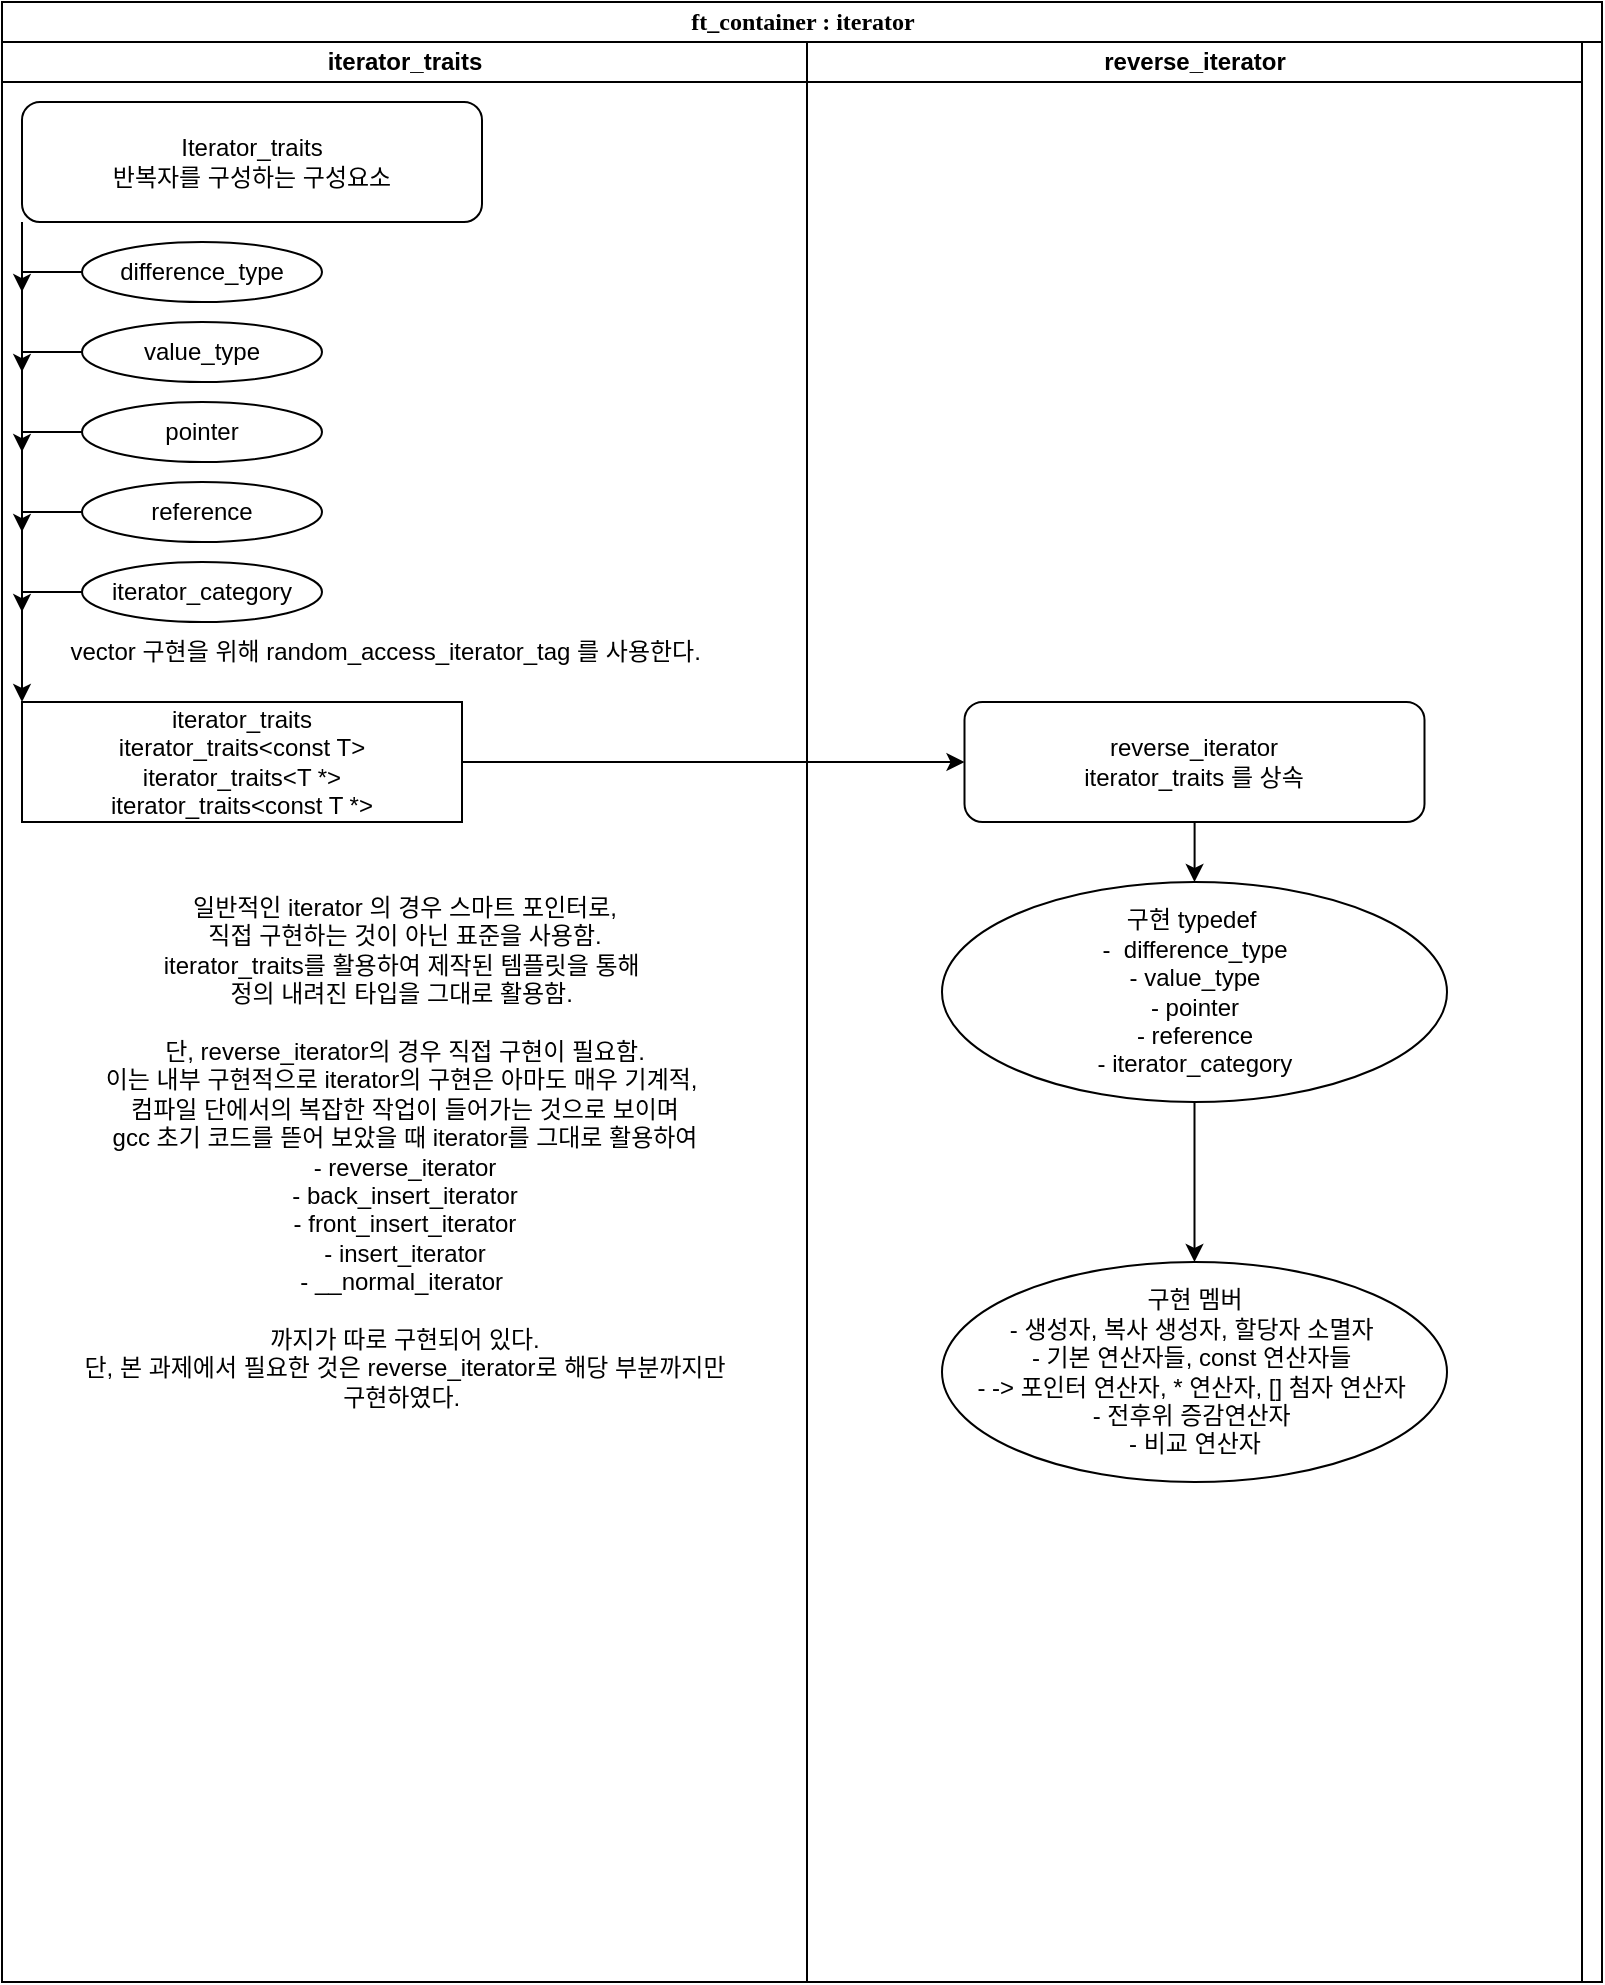<mxfile version="20.7.4" type="device" pages="5"><diagram name="iterator" id="0783ab3e-0a74-02c8-0abd-f7b4e66b4bec"><mxGraphModel dx="1407" dy="733" grid="1" gridSize="10" guides="1" tooltips="1" connect="1" arrows="1" fold="1" page="1" pageScale="1" pageWidth="850" pageHeight="1100" background="none" math="0" shadow="0"><root><mxCell id="0"/><mxCell id="1" parent="0"/><mxCell id="1c1d494c118603dd-1" value="ft_container : iterator" style="swimlane;html=1;childLayout=stackLayout;startSize=20;rounded=0;shadow=0;comic=0;labelBackgroundColor=none;strokeWidth=1;fontFamily=Verdana;fontSize=12;align=center;" parent="1" vertex="1"><mxGeometry x="40" y="10" width="800" height="990" as="geometry"/></mxCell><mxCell id="1c1d494c118603dd-2" value="iterator_traits" style="swimlane;html=1;startSize=20;" parent="1c1d494c118603dd-1" vertex="1"><mxGeometry y="20" width="402.5" height="970" as="geometry"/></mxCell><mxCell id="Jv_qYABR6D3wGr6BfZRp-17" style="edgeStyle=orthogonalEdgeStyle;rounded=0;orthogonalLoop=1;jettySize=auto;html=1;entryX=0;entryY=0;entryDx=0;entryDy=0;" edge="1" parent="1c1d494c118603dd-2" source="Jv_qYABR6D3wGr6BfZRp-1" target="Jv_qYABR6D3wGr6BfZRp-16"><mxGeometry relative="1" as="geometry"><Array as="points"><mxPoint x="10" y="140"/><mxPoint x="10" y="140"/></Array></mxGeometry></mxCell><mxCell id="Jv_qYABR6D3wGr6BfZRp-1" value="Iterator_traits&lt;br&gt;반복자를 구성하는 구성요소" style="rounded=1;whiteSpace=wrap;html=1;" vertex="1" parent="1c1d494c118603dd-2"><mxGeometry x="10" y="30" width="230" height="60" as="geometry"/></mxCell><mxCell id="Jv_qYABR6D3wGr6BfZRp-2" value="difference_type" style="ellipse;whiteSpace=wrap;html=1;" vertex="1" parent="1c1d494c118603dd-2"><mxGeometry x="40" y="100" width="120" height="30" as="geometry"/></mxCell><mxCell id="Jv_qYABR6D3wGr6BfZRp-3" value="value_type" style="ellipse;whiteSpace=wrap;html=1;" vertex="1" parent="1c1d494c118603dd-2"><mxGeometry x="40" y="140" width="120" height="30" as="geometry"/></mxCell><mxCell id="Jv_qYABR6D3wGr6BfZRp-4" value="pointer" style="ellipse;whiteSpace=wrap;html=1;" vertex="1" parent="1c1d494c118603dd-2"><mxGeometry x="40" y="180" width="120" height="30" as="geometry"/></mxCell><mxCell id="Jv_qYABR6D3wGr6BfZRp-5" value="reference" style="ellipse;whiteSpace=wrap;html=1;" vertex="1" parent="1c1d494c118603dd-2"><mxGeometry x="40" y="220" width="120" height="30" as="geometry"/></mxCell><mxCell id="Jv_qYABR6D3wGr6BfZRp-6" value="iterator_category" style="ellipse;whiteSpace=wrap;html=1;" vertex="1" parent="1c1d494c118603dd-2"><mxGeometry x="40" y="260" width="120" height="30" as="geometry"/></mxCell><mxCell id="Jv_qYABR6D3wGr6BfZRp-16" value="iterator_traits&lt;br&gt;iterator_traits&amp;lt;const T&amp;gt;&lt;br&gt;iterator_traits&amp;lt;T *&amp;gt;&lt;br&gt;iterator_traits&amp;lt;const T *&amp;gt;" style="rounded=0;whiteSpace=wrap;html=1;" vertex="1" parent="1c1d494c118603dd-2"><mxGeometry x="10" y="330" width="220" height="60" as="geometry"/></mxCell><mxCell id="Jv_qYABR6D3wGr6BfZRp-19" value="vector 구현을 위해 random_access_iterator_tag 를 사용한다.&amp;nbsp;" style="text;html=1;align=center;verticalAlign=middle;resizable=0;points=[];autosize=1;strokeColor=none;fillColor=none;" vertex="1" parent="1c1d494c118603dd-2"><mxGeometry x="22.5" y="290" width="340" height="30" as="geometry"/></mxCell><mxCell id="Jv_qYABR6D3wGr6BfZRp-20" value="일반적인 iterator 의 경우 스마트 포인터로, &lt;br&gt;직접 구현하는 것이 아닌 표준을 사용함.&lt;br&gt;iterator_traits를 활용하여 제작된 템플릿을 통해&amp;nbsp;&lt;br&gt;정의 내려진 타입을 그대로 활용함.&amp;nbsp;&lt;br&gt;&lt;br&gt;단, reverse_iterator의 경우 직접 구현이 필요함.&lt;br&gt;이는 내부 구현적으로 iterator의 구현은 아마도 매우 기계적,&amp;nbsp;&lt;br&gt;컴파일 단에서의 복잡한 작업이 들어가는 것으로 보이며&lt;br&gt;gcc 초기 코드를 뜯어 보았을 때 iterator를 그대로 활용하여&lt;br&gt;- reverse_iterator&lt;br&gt;- back_insert_iterator&lt;br&gt;- front_insert_iterator&lt;br&gt;- insert_iterator&lt;br&gt;- __normal_iterator&amp;nbsp;&lt;br&gt;&lt;br&gt;까지가 따로 구현되어 있다.&lt;br&gt;단, 본 과제에서 필요한 것은 reverse_iterator로 해당 부분까지만&lt;br&gt;구현하였다.&amp;nbsp;" style="text;html=1;align=center;verticalAlign=middle;resizable=0;points=[];autosize=1;strokeColor=none;fillColor=none;" vertex="1" parent="1c1d494c118603dd-2"><mxGeometry x="36.25" y="420" width="330" height="270" as="geometry"/></mxCell><mxCell id="1c1d494c118603dd-3" value="reverse_iterator" style="swimlane;html=1;startSize=20;" parent="1c1d494c118603dd-1" vertex="1"><mxGeometry x="402.5" y="20" width="387.5" height="970" as="geometry"/></mxCell><mxCell id="Jv_qYABR6D3wGr6BfZRp-24" value="" style="edgeStyle=orthogonalEdgeStyle;rounded=0;orthogonalLoop=1;jettySize=auto;html=1;" edge="1" parent="1c1d494c118603dd-3" source="Jv_qYABR6D3wGr6BfZRp-21" target="Jv_qYABR6D3wGr6BfZRp-23"><mxGeometry relative="1" as="geometry"/></mxCell><mxCell id="Jv_qYABR6D3wGr6BfZRp-21" value="reverse_iterator&lt;br&gt;iterator_traits 를 상속" style="rounded=1;whiteSpace=wrap;html=1;" vertex="1" parent="1c1d494c118603dd-3"><mxGeometry x="78.75" y="330" width="230" height="60" as="geometry"/></mxCell><mxCell id="Jv_qYABR6D3wGr6BfZRp-26" value="" style="edgeStyle=orthogonalEdgeStyle;rounded=0;orthogonalLoop=1;jettySize=auto;html=1;" edge="1" parent="1c1d494c118603dd-3" source="Jv_qYABR6D3wGr6BfZRp-23" target="Jv_qYABR6D3wGr6BfZRp-25"><mxGeometry relative="1" as="geometry"/></mxCell><mxCell id="Jv_qYABR6D3wGr6BfZRp-23" value="구현 typedef&amp;nbsp;&lt;br&gt;-&amp;nbsp; difference_type&lt;br&gt;- value_type&lt;br&gt;- pointer&lt;br&gt;- reference&lt;br&gt;- iterator_category" style="ellipse;whiteSpace=wrap;html=1;" vertex="1" parent="1c1d494c118603dd-3"><mxGeometry x="67.5" y="420" width="252.5" height="110" as="geometry"/></mxCell><mxCell id="Jv_qYABR6D3wGr6BfZRp-25" value="구현 멤버&lt;br&gt;- 생성자, 복사 생성자, 할당자 소멸자&amp;nbsp;&lt;br&gt;- 기본 연산자들, const 연산자들&amp;nbsp;&lt;br&gt;- -&amp;gt; 포인터 연산자, * 연산자, [] 첨자 연산자&amp;nbsp;&lt;br&gt;- 전후위 증감연산자&amp;nbsp;&lt;br&gt;- 비교 연산자" style="ellipse;whiteSpace=wrap;html=1;" vertex="1" parent="1c1d494c118603dd-3"><mxGeometry x="67.5" y="610" width="252.5" height="110" as="geometry"/></mxCell><mxCell id="Jv_qYABR6D3wGr6BfZRp-22" style="edgeStyle=orthogonalEdgeStyle;rounded=0;orthogonalLoop=1;jettySize=auto;html=1;entryX=0;entryY=0.5;entryDx=0;entryDy=0;" edge="1" parent="1c1d494c118603dd-1" source="Jv_qYABR6D3wGr6BfZRp-16" target="Jv_qYABR6D3wGr6BfZRp-21"><mxGeometry relative="1" as="geometry"/></mxCell><mxCell id="Jv_qYABR6D3wGr6BfZRp-10" style="edgeStyle=orthogonalEdgeStyle;rounded=0;orthogonalLoop=1;jettySize=auto;html=1;exitX=0;exitY=0.5;exitDx=0;exitDy=0;" edge="1" parent="1" source="Jv_qYABR6D3wGr6BfZRp-2"><mxGeometry relative="1" as="geometry"><mxPoint x="50" y="155.03" as="targetPoint"/></mxGeometry></mxCell><mxCell id="Jv_qYABR6D3wGr6BfZRp-11" style="edgeStyle=orthogonalEdgeStyle;rounded=0;orthogonalLoop=1;jettySize=auto;html=1;exitX=0;exitY=0.5;exitDx=0;exitDy=0;" edge="1" parent="1" source="Jv_qYABR6D3wGr6BfZRp-3"><mxGeometry relative="1" as="geometry"><mxPoint x="50" y="195.03" as="targetPoint"/></mxGeometry></mxCell><mxCell id="Jv_qYABR6D3wGr6BfZRp-12" style="edgeStyle=orthogonalEdgeStyle;rounded=0;orthogonalLoop=1;jettySize=auto;html=1;exitX=0;exitY=0.5;exitDx=0;exitDy=0;" edge="1" parent="1" source="Jv_qYABR6D3wGr6BfZRp-4"><mxGeometry relative="1" as="geometry"><mxPoint x="50" y="235.03" as="targetPoint"/></mxGeometry></mxCell><mxCell id="Jv_qYABR6D3wGr6BfZRp-13" style="edgeStyle=orthogonalEdgeStyle;rounded=0;orthogonalLoop=1;jettySize=auto;html=1;exitX=0;exitY=0.5;exitDx=0;exitDy=0;" edge="1" parent="1" source="Jv_qYABR6D3wGr6BfZRp-5"><mxGeometry relative="1" as="geometry"><mxPoint x="50" y="275.03" as="targetPoint"/></mxGeometry></mxCell><mxCell id="Jv_qYABR6D3wGr6BfZRp-14" style="edgeStyle=orthogonalEdgeStyle;rounded=0;orthogonalLoop=1;jettySize=auto;html=1;exitX=0;exitY=0.5;exitDx=0;exitDy=0;" edge="1" parent="1" source="Jv_qYABR6D3wGr6BfZRp-6"><mxGeometry relative="1" as="geometry"><mxPoint x="50" y="315.03" as="targetPoint"/></mxGeometry></mxCell></root></mxGraphModel></diagram><diagram name="vector" id="siUSR_VlqKmjlocUG0SA"><mxGraphModel dx="938" dy="489" grid="1" gridSize="10" guides="1" tooltips="1" connect="1" arrows="1" fold="1" page="1" pageScale="1" pageWidth="850" pageHeight="1100" background="none" math="0" shadow="0"><root><mxCell id="KO6sKD0z0UZ76vtqqjiD-0"/><mxCell id="KO6sKD0z0UZ76vtqqjiD-1" parent="KO6sKD0z0UZ76vtqqjiD-0"/><mxCell id="KO6sKD0z0UZ76vtqqjiD-2" value="ft_container : vector" style="swimlane;html=1;childLayout=stackLayout;startSize=20;rounded=0;shadow=0;comic=0;labelBackgroundColor=none;strokeWidth=1;fontFamily=Verdana;fontSize=12;align=center;" vertex="1" parent="KO6sKD0z0UZ76vtqqjiD-1"><mxGeometry x="25" y="10" width="800" height="640" as="geometry"/></mxCell><mxCell id="KO6sKD0z0UZ76vtqqjiD-3" value="vector_iterator" style="swimlane;html=1;startSize=20;" vertex="1" parent="KO6sKD0z0UZ76vtqqjiD-2"><mxGeometry y="20" width="400" height="620" as="geometry"/></mxCell><mxCell id="G3KUt4GR1eaHvHY6etz8-1" value="" style="edgeStyle=orthogonalEdgeStyle;rounded=0;orthogonalLoop=1;jettySize=auto;html=1;" edge="1" parent="KO6sKD0z0UZ76vtqqjiD-3" source="KO6sKD0z0UZ76vtqqjiD-5" target="G3KUt4GR1eaHvHY6etz8-0"><mxGeometry relative="1" as="geometry"/></mxCell><mxCell id="KO6sKD0z0UZ76vtqqjiD-5" value="Iterator_traits&lt;br&gt;반복자를 구성하는 구성요소" style="rounded=1;whiteSpace=wrap;html=1;" vertex="1" parent="KO6sKD0z0UZ76vtqqjiD-3"><mxGeometry x="10" y="30" width="230" height="60" as="geometry"/></mxCell><mxCell id="G3KUt4GR1eaHvHY6etz8-0" value="vector_iterator&lt;br&gt;초기 code의 vector_base에 해당하는 역할을 함&lt;br&gt;" style="rounded=1;whiteSpace=wrap;html=1;" vertex="1" parent="KO6sKD0z0UZ76vtqqjiD-3"><mxGeometry x="69.38" y="120" width="263.75" height="90" as="geometry"/></mxCell><mxCell id="G3KUt4GR1eaHvHY6etz8-2" value="OCCF&amp;nbsp;" style="rounded=0;whiteSpace=wrap;html=1;" vertex="1" parent="KO6sKD0z0UZ76vtqqjiD-3"><mxGeometry x="21.26" y="290" width="360" height="40" as="geometry"/></mxCell><mxCell id="G3KUt4GR1eaHvHY6etz8-10" value="protected: pointer 멤버 변수(값 할당 포인터 저장용)" style="rounded=0;whiteSpace=wrap;html=1;" vertex="1" parent="KO6sKD0z0UZ76vtqqjiD-3"><mxGeometry x="21.25" y="220" width="360" height="60" as="geometry"/></mxCell><mxCell id="G3KUt4GR1eaHvHY6etz8-11" value="포인터 연산자(*, -&amp;gt;, [])" style="rounded=0;whiteSpace=wrap;html=1;" vertex="1" parent="KO6sKD0z0UZ76vtqqjiD-3"><mxGeometry x="21.25" y="340" width="360" height="40" as="geometry"/></mxCell><mxCell id="G3KUt4GR1eaHvHY6etz8-12" value="전후위 증감 연산자" style="rounded=0;whiteSpace=wrap;html=1;" vertex="1" parent="KO6sKD0z0UZ76vtqqjiD-3"><mxGeometry x="21.25" y="390" width="360" height="40" as="geometry"/></mxCell><mxCell id="G3KUt4GR1eaHvHY6etz8-13" value="사칙 연산을 위한 연산자" style="rounded=0;whiteSpace=wrap;html=1;" vertex="1" parent="KO6sKD0z0UZ76vtqqjiD-3"><mxGeometry x="21.26" y="440" width="360" height="40" as="geometry"/></mxCell><mxCell id="G3KUt4GR1eaHvHY6etz8-14" value="값에 직접 접근하는 base() 메소드" style="rounded=0;whiteSpace=wrap;html=1;" vertex="1" parent="KO6sKD0z0UZ76vtqqjiD-3"><mxGeometry x="21.26" y="490" width="360" height="40" as="geometry"/></mxCell><mxCell id="G3KUt4GR1eaHvHY6etz8-15" value="base를 활용하여 조건 연산자를 구현(friend 키워드 미사용)" style="rounded=0;whiteSpace=wrap;html=1;" vertex="1" parent="KO6sKD0z0UZ76vtqqjiD-3"><mxGeometry x="21.25" y="540" width="360" height="40" as="geometry"/></mxCell><mxCell id="KO6sKD0z0UZ76vtqqjiD-14" value="vector" style="swimlane;html=1;startSize=20;" vertex="1" parent="KO6sKD0z0UZ76vtqqjiD-2"><mxGeometry x="400" y="20" width="387.5" height="620" as="geometry"/></mxCell><mxCell id="G3KUt4GR1eaHvHY6etz8-18" value="Vector" style="rounded=1;whiteSpace=wrap;html=1;" vertex="1" parent="KO6sKD0z0UZ76vtqqjiD-14"><mxGeometry x="133.75" y="190" width="120" height="60" as="geometry"/></mxCell><mxCell id="G3KUt4GR1eaHvHY6etz8-21" style="edgeStyle=orthogonalEdgeStyle;rounded=0;orthogonalLoop=1;jettySize=auto;html=1;" edge="1" parent="KO6sKD0z0UZ76vtqqjiD-14" source="G3KUt4GR1eaHvHY6etz8-20" target="G3KUt4GR1eaHvHY6etz8-18"><mxGeometry relative="1" as="geometry"/></mxCell><mxCell id="G3KUt4GR1eaHvHY6etz8-20" value="std::allocator&lt;br&gt;데이터 담는 공간 클래스" style="rounded=1;whiteSpace=wrap;html=1;" vertex="1" parent="KO6sKD0z0UZ76vtqqjiD-14"><mxGeometry x="27.5" y="40" width="120" height="60" as="geometry"/></mxCell><mxCell id="G3KUt4GR1eaHvHY6etz8-23" style="edgeStyle=orthogonalEdgeStyle;rounded=0;orthogonalLoop=1;jettySize=auto;html=1;" edge="1" parent="KO6sKD0z0UZ76vtqqjiD-14" source="G3KUt4GR1eaHvHY6etz8-22" target="G3KUt4GR1eaHvHY6etz8-18"><mxGeometry relative="1" as="geometry"><Array as="points"><mxPoint x="278" y="220"/></Array></mxGeometry></mxCell><mxCell id="G3KUt4GR1eaHvHY6etz8-22" value="ft::reverse_iterator" style="rounded=1;whiteSpace=wrap;html=1;" vertex="1" parent="KO6sKD0z0UZ76vtqqjiD-14"><mxGeometry x="217.5" y="40" width="120" height="60" as="geometry"/></mxCell><mxCell id="G3KUt4GR1eaHvHY6etz8-25" value="protected:&amp;nbsp;&lt;br&gt;- allcoator_type _allocator (데이터 보관)&lt;br&gt;- pointer _container(데이터 포인터 보관)&amp;nbsp;&lt;br&gt;- size_type _capacity(현재 할당 가능 공간 크기)&lt;br&gt;- size_type _size(현재 할당된 값의 크기" style="rounded=0;whiteSpace=wrap;html=1;" vertex="1" parent="KO6sKD0z0UZ76vtqqjiD-14"><mxGeometry x="13.75" y="260" width="360" height="80" as="geometry"/></mxCell><mxCell id="G3KUt4GR1eaHvHY6etz8-26" value="OCCF&amp;nbsp;" style="rounded=0;whiteSpace=wrap;html=1;" vertex="1" parent="KO6sKD0z0UZ76vtqqjiD-14"><mxGeometry x="13.75" y="350" width="360" height="40" as="geometry"/></mxCell><mxCell id="G3KUt4GR1eaHvHY6etz8-48" value="C++ 98에서 사용된 vector 의 멤버메소드 일체" style="rounded=0;whiteSpace=wrap;html=1;" vertex="1" parent="KO6sKD0z0UZ76vtqqjiD-14"><mxGeometry x="13.75" y="400" width="360" height="40" as="geometry"/></mxCell><mxCell id="G3KUt4GR1eaHvHY6etz8-19" style="edgeStyle=orthogonalEdgeStyle;rounded=0;orthogonalLoop=1;jettySize=auto;html=1;" edge="1" parent="KO6sKD0z0UZ76vtqqjiD-2" source="G3KUt4GR1eaHvHY6etz8-0" target="G3KUt4GR1eaHvHY6etz8-18"><mxGeometry relative="1" as="geometry"/></mxCell><mxCell id="G3KUt4GR1eaHvHY6etz8-49" value="ft_container : stack" style="swimlane;html=1;childLayout=stackLayout;startSize=20;rounded=0;shadow=0;comic=0;labelBackgroundColor=none;strokeWidth=1;fontFamily=Verdana;fontSize=12;align=center;" vertex="1" parent="KO6sKD0z0UZ76vtqqjiD-1"><mxGeometry x="20" y="660" width="800" height="420" as="geometry"/></mxCell><mxCell id="G3KUt4GR1eaHvHY6etz8-50" value="stack" style="swimlane;html=1;startSize=20;" vertex="1" parent="G3KUt4GR1eaHvHY6etz8-49"><mxGeometry y="20" width="800" height="400" as="geometry"/></mxCell><mxCell id="G3KUt4GR1eaHvHY6etz8-73" value="container" style="edgeStyle=orthogonalEdgeStyle;rounded=0;orthogonalLoop=1;jettySize=auto;html=1;" edge="1" parent="G3KUt4GR1eaHvHY6etz8-50" source="G3KUt4GR1eaHvHY6etz8-71" target="G3KUt4GR1eaHvHY6etz8-72"><mxGeometry relative="1" as="geometry"/></mxCell><mxCell id="G3KUt4GR1eaHvHY6etz8-71" value="Vector" style="rounded=1;whiteSpace=wrap;html=1;" vertex="1" parent="G3KUt4GR1eaHvHY6etz8-50"><mxGeometry x="15" y="40" width="120" height="60" as="geometry"/></mxCell><mxCell id="G3KUt4GR1eaHvHY6etz8-72" value="stack" style="rounded=1;whiteSpace=wrap;html=1;" vertex="1" parent="G3KUt4GR1eaHvHY6etz8-50"><mxGeometry x="340" y="40" width="120" height="60" as="geometry"/></mxCell><mxCell id="G3KUt4GR1eaHvHY6etz8-74" value="멤버 변수 (protected)&lt;br&gt;c = vecotr&amp;lt;T&amp;gt; iterator" style="rounded=0;whiteSpace=wrap;html=1;" vertex="1" parent="G3KUt4GR1eaHvHY6etz8-50"><mxGeometry x="220" y="110" width="360" height="40" as="geometry"/></mxCell><mxCell id="G3KUt4GR1eaHvHY6etz8-75" value="stack 에서 요구하는 기능들을, &lt;br&gt;내부적으로 원하는데로 iterator 메소드로 구현" style="rounded=0;whiteSpace=wrap;html=1;" vertex="1" parent="G3KUt4GR1eaHvHY6etz8-50"><mxGeometry x="220" y="160" width="360" height="40" as="geometry"/></mxCell><mxCell id="G3KUt4GR1eaHvHY6etz8-76" value="조건 연산자" style="rounded=0;whiteSpace=wrap;html=1;" vertex="1" parent="G3KUt4GR1eaHvHY6etz8-50"><mxGeometry x="220" y="210" width="360" height="40" as="geometry"/></mxCell></root></mxGraphModel></diagram><diagram id="Ht-fHIYjuARWwzTgyC37" name="algoritm"><mxGraphModel dx="1948" dy="1015" grid="1" gridSize="10" guides="1" tooltips="1" connect="1" arrows="1" fold="1" page="1" pageScale="1" pageWidth="1169" pageHeight="827" math="0" shadow="0"><root><mxCell id="0"/><mxCell id="1" parent="0"/><mxCell id="HVvpmBTM-xW0kGNqG5Hw-1" value="ft_container : algorithm" style="swimlane;html=1;childLayout=stackLayout;startSize=20;rounded=0;shadow=0;comic=0;labelBackgroundColor=none;strokeWidth=1;fontFamily=Verdana;fontSize=12;align=center;" vertex="1" parent="1"><mxGeometry x="40" y="10" width="1032.5" height="250" as="geometry"/></mxCell><mxCell id="HVvpmBTM-xW0kGNqG5Hw-2" value="equal" style="swimlane;html=1;startSize=20;" vertex="1" parent="HVvpmBTM-xW0kGNqG5Hw-1"><mxGeometry y="20" width="265" height="230" as="geometry"/></mxCell><mxCell id="HVvpmBTM-xW0kGNqG5Hw-23" value="템플릿으로 들어오는 iterator를 기준,&lt;br&gt;비교하여 참 혹은 거짓을 반환하는 역할&lt;br&gt;&lt;br&gt;&lt;br&gt;다른 컨테이너들의 비교 및 기초 작업에 사용되는 함수" style="text;html=1;align=center;verticalAlign=middle;resizable=0;points=[];autosize=1;strokeColor=none;fillColor=none;" vertex="1" parent="HVvpmBTM-xW0kGNqG5Hw-2"><mxGeometry x="-15" y="60" width="280" height="90" as="geometry"/></mxCell><mxCell id="HVvpmBTM-xW0kGNqG5Hw-22" value="binary_function" style="swimlane;html=1;startSize=20;" vertex="1" parent="HVvpmBTM-xW0kGNqG5Hw-1"><mxGeometry x="265" y="20" width="250" height="230" as="geometry"/></mxCell><mxCell id="HVvpmBTM-xW0kGNqG5Hw-24" value="pair 등을 위하여 들어오는 타입 1, 2를 묶어 &lt;br&gt;결론적으로 result_type을 반환한다.&amp;nbsp;" style="text;html=1;align=center;verticalAlign=middle;resizable=0;points=[];autosize=1;strokeColor=none;fillColor=none;" vertex="1" parent="HVvpmBTM-xW0kGNqG5Hw-22"><mxGeometry x="15" y="85" width="230" height="40" as="geometry"/></mxCell><mxCell id="HVvpmBTM-xW0kGNqG5Hw-25" value="less" style="swimlane;html=1;startSize=20;" vertex="1" parent="HVvpmBTM-xW0kGNqG5Hw-1"><mxGeometry x="515" y="20" width="255" height="230" as="geometry"/></mxCell><mxCell id="HVvpmBTM-xW0kGNqG5Hw-26" value="std::less 가 C++ 14에 구현되어 있어서 자체 구현&lt;br&gt;&lt;br&gt;함수 객체, 두 개의 템플릿 타입의 데이터를 넣어&lt;br&gt;&lt;br&gt;순서대로 작고 크고에 따라 bool값을 반환" style="text;html=1;align=center;verticalAlign=middle;resizable=0;points=[];autosize=1;strokeColor=none;fillColor=none;" vertex="1" parent="HVvpmBTM-xW0kGNqG5Hw-25"><mxGeometry x="-2.5" y="60" width="260" height="90" as="geometry"/></mxCell><mxCell id="HVvpmBTM-xW0kGNqG5Hw-30" value="is_integral, enable_if" style="swimlane;html=1;startSize=20;" vertex="1" parent="HVvpmBTM-xW0kGNqG5Hw-1"><mxGeometry x="770" y="20" width="262.5" height="230" as="geometry"/></mxCell><mxCell id="HVvpmBTM-xW0kGNqG5Hw-31" value="type의 정의가 동일한지를 &lt;br&gt;판단하는 용의 type 구조체&lt;br&gt;C++ 이후 버전에서 구현된 것이지만 &lt;br&gt;구현이 가능하여 동일하게 구현됨&lt;br&gt;&lt;br&gt;SFINAE 원칙으로 인해 컴파일러가 선언된&lt;br&gt;템플릿 후보를 살펴보는 과정에서 가능한지 아닌지를&amp;nbsp;&lt;br&gt;판단하고 맞지 않으면 &lt;br&gt;함수 오버로딩 후보에서 제외된다.&lt;br&gt;이를 enable_if 를 활용하면&amp;nbsp;&lt;br&gt;의도적으로 목록에서 빼버리는 것이 가능하다.&amp;nbsp;&lt;br&gt;먼저 걸러주는 작업을 할 수 있다.&amp;nbsp;" style="text;html=1;align=center;verticalAlign=middle;resizable=0;points=[];autosize=1;strokeColor=none;fillColor=none;" vertex="1" parent="HVvpmBTM-xW0kGNqG5Hw-30"><mxGeometry x="-7.5" y="30" width="270" height="190" as="geometry"/></mxCell><mxCell id="HVvpmBTM-xW0kGNqG5Hw-32" value="ft_container : algorithm" style="swimlane;html=1;childLayout=stackLayout;startSize=20;rounded=0;shadow=0;comic=0;labelBackgroundColor=none;strokeWidth=1;fontFamily=Verdana;fontSize=12;align=center;" vertex="1" parent="1"><mxGeometry x="40" y="260" width="1032.5" height="250" as="geometry"/></mxCell><mxCell id="HVvpmBTM-xW0kGNqG5Hw-33" value="swap" style="swimlane;html=1;startSize=20;" vertex="1" parent="HVvpmBTM-xW0kGNqG5Hw-32"><mxGeometry y="20" width="265" height="230" as="geometry"/></mxCell><mxCell id="HVvpmBTM-xW0kGNqG5Hw-41" value="템플릿용 swap 함수. 기존의 함수형태로&amp;nbsp;&lt;br&gt;순수히 템플릿만 추가된 형태.&lt;br&gt;&lt;br&gt;단 이를 쓰기 위해선 = 할당 대입 연산자와&lt;br&gt;복사 생성자가 선 선언 되어 있어야 한다.&amp;nbsp;" style="text;html=1;align=center;verticalAlign=middle;resizable=0;points=[];autosize=1;strokeColor=none;fillColor=none;" vertex="1" parent="HVvpmBTM-xW0kGNqG5Hw-33"><mxGeometry x="22.5" y="60" width="220" height="90" as="geometry"/></mxCell><mxCell id="HVvpmBTM-xW0kGNqG5Hw-35" value="lexicographical_compare" style="swimlane;html=1;startSize=20;" vertex="1" parent="HVvpmBTM-xW0kGNqG5Hw-32"><mxGeometry x="265" y="20" width="250" height="230" as="geometry"/></mxCell><mxCell id="HVvpmBTM-xW0kGNqG5Hw-36" value="iterator 를 활용한 비교 방법&amp;nbsp;&lt;br&gt;&lt;br&gt;first 1, last 1, first 2, last 2를 활용하여&lt;br&gt;전체를 순회하며 차이를 확인한다.&amp;nbsp;&lt;br&gt;&lt;br&gt;이때 특이사항은 우변이 좌변보다 작거나,&lt;br&gt;마지막까지 반복을 했으나 좌변의 반복자가&lt;br&gt;우변의 그것보다 크다면 false&lt;br&gt;반대로 작다면 true를 반환한다.&amp;nbsp;" style="text;html=1;align=center;verticalAlign=middle;resizable=0;points=[];autosize=1;strokeColor=none;fillColor=none;" vertex="1" parent="HVvpmBTM-xW0kGNqG5Hw-35"><mxGeometry x="15" y="45" width="220" height="140" as="geometry"/></mxCell><mxCell id="HVvpmBTM-xW0kGNqG5Hw-37" value="pair" style="swimlane;html=1;startSize=20;" vertex="1" parent="HVvpmBTM-xW0kGNqG5Hw-32"><mxGeometry x="515" y="20" width="255" height="230" as="geometry"/></mxCell><mxCell id="HVvpmBTM-xW0kGNqG5Hw-42" value="두개의 값을 묶는 클래스 map, set에 활용된다.&amp;nbsp;&lt;br&gt;기능이 필요한 것이 아니므로 &lt;br&gt;기본적으론&amp;nbsp;두 값을 하나의 클래스에 담고,&lt;br&gt;연산자와 make_pair 함수를 구현한다.&amp;nbsp;" style="text;html=1;align=center;verticalAlign=middle;resizable=0;points=[];autosize=1;strokeColor=none;fillColor=none;" vertex="1" parent="HVvpmBTM-xW0kGNqG5Hw-37"><mxGeometry x="2.5" y="70" width="250" height="70" as="geometry"/></mxCell></root></mxGraphModel></diagram><diagram id="eG7lt-f0d1yEf2dJkany" name="RBTree"><mxGraphModel dx="1333" dy="695" grid="1" gridSize="10" guides="1" tooltips="1" connect="1" arrows="1" fold="1" page="1" pageScale="1" pageWidth="1169" pageHeight="827" math="0" shadow="0"><root><mxCell id="0"/><mxCell id="1" parent="0"/><mxCell id="KLFc2OxynGF3anCwqLSe-1" value="ft_container : Red-Black Tree" style="swimlane;html=1;childLayout=stackLayout;startSize=20;rounded=0;shadow=0;comic=0;labelBackgroundColor=none;strokeWidth=1;fontFamily=Verdana;fontSize=12;align=center;" vertex="1" parent="1"><mxGeometry x="25" y="10" width="1120" height="770" as="geometry"/></mxCell><mxCell id="KLFc2OxynGF3anCwqLSe-20" value="RBNode" style="swimlane;html=1;startSize=20;" vertex="1" parent="KLFc2OxynGF3anCwqLSe-1"><mxGeometry y="20" width="360" height="750" as="geometry"/></mxCell><mxCell id="KLFc2OxynGF3anCwqLSe-45" value="enum : RED, BLACK, NIL&lt;br&gt;NIL : 노드 항상 맨 마지막 자식으로 있지만 &lt;br&gt;BLACK, RED가 아닌 경우" style="rounded=1;whiteSpace=wrap;html=1;" vertex="1" parent="KLFc2OxynGF3anCwqLSe-20"><mxGeometry x="17.5" y="40" width="325" height="60" as="geometry"/></mxCell><mxCell id="KLFc2OxynGF3anCwqLSe-47" value="RBNode&lt;br&gt;RB tree 를 구성하는 최소 단위 자료구조" style="rounded=1;whiteSpace=wrap;html=1;" vertex="1" parent="KLFc2OxynGF3anCwqLSe-20"><mxGeometry x="17.5" y="120" width="325" height="60" as="geometry"/></mxCell><mxCell id="KLFc2OxynGF3anCwqLSe-52" value="is 시리즈&lt;br&gt;node를 구성하는 데이터들이 무엇인지를 알기 위함&lt;br&gt;bool을 통해 RBTree 로직을 짜서 판단시 사용됨" style="rounded=0;whiteSpace=wrap;html=1;" vertex="1" parent="KLFc2OxynGF3anCwqLSe-20"><mxGeometry x="32.5" y="310" width="295" height="60" as="geometry"/></mxCell><mxCell id="KLFc2OxynGF3anCwqLSe-57" value="상속이 아닌 개별로 구현해야하다보니 &lt;br&gt;public 지시자로 구현된 멤버들&amp;nbsp;&lt;br&gt;value_type value_type&lt;br&gt;Color color&lt;br&gt;node_pointer parent&lt;br&gt;node_pointer&amp;nbsp;left&lt;br&gt;node_pointer&amp;nbsp;right" style="rounded=0;whiteSpace=wrap;html=1;" vertex="1" parent="KLFc2OxynGF3anCwqLSe-20"><mxGeometry x="32.5" y="190" width="295" height="110" as="geometry"/></mxCell><mxCell id="KLFc2OxynGF3anCwqLSe-58" value="sibiling()&lt;br&gt;RB tree 로직을 구현하는데 핵심이 되는 메소드&lt;br&gt;자기의 위치에 따라 형제지간인 노드 포인터를 전달한다." style="rounded=0;whiteSpace=wrap;html=1;" vertex="1" parent="KLFc2OxynGF3anCwqLSe-20"><mxGeometry x="32.5" y="384" width="295" height="60" as="geometry"/></mxCell><mxCell id="KLFc2OxynGF3anCwqLSe-59" value="uncle()&lt;br&gt;RB tree 로직을 구현하는데 핵심이 되는 메소드&lt;br&gt;아버지의 형제 노드 포인터를 전달한다.&amp;nbsp;" style="rounded=0;whiteSpace=wrap;html=1;" vertex="1" parent="KLFc2OxynGF3anCwqLSe-20"><mxGeometry x="32.5" y="460" width="295" height="60" as="geometry"/></mxCell><mxCell id="KLFc2OxynGF3anCwqLSe-60" value="grandparent()&lt;br&gt;RB tree 로직을 구현하는데 핵심이 되는 메소드&lt;br&gt;아버지의 아버지 노드 포인터를 전달한다.&amp;nbsp;" style="rounded=0;whiteSpace=wrap;html=1;" vertex="1" parent="KLFc2OxynGF3anCwqLSe-20"><mxGeometry x="32.5" y="540" width="295" height="60" as="geometry"/></mxCell><mxCell id="KLFc2OxynGF3anCwqLSe-33" value="rbtree_iterator" style="swimlane;html=1;startSize=20;" vertex="1" parent="KLFc2OxynGF3anCwqLSe-1"><mxGeometry x="360" y="20" width="372.5" height="750" as="geometry"/></mxCell><mxCell id="KLFc2OxynGF3anCwqLSe-48" value="rbtree_iterator&lt;br&gt;iterator_traits 를 사용하여&amp;nbsp;&lt;br&gt;rb node의 접근에 편리한 반복자를 구현" style="rounded=1;whiteSpace=wrap;html=1;" vertex="1" parent="KLFc2OxynGF3anCwqLSe-33"><mxGeometry x="23.75" y="180" width="325" height="60" as="geometry"/></mxCell><mxCell id="KLFc2OxynGF3anCwqLSe-61" value="node 들의 반복자와 그 타입 속성을 담는 역할을 한다.&amp;nbsp;&lt;br&gt;node_pointer ptr&lt;br&gt;compare 로 직접 구현한 ft::less 를 활용한다" style="rounded=0;whiteSpace=wrap;html=1;" vertex="1" parent="KLFc2OxynGF3anCwqLSe-33"><mxGeometry x="45" y="260" width="295" height="110" as="geometry"/></mxCell><mxCell id="KLFc2OxynGF3anCwqLSe-62" value="OCCF" style="rounded=0;whiteSpace=wrap;html=1;" vertex="1" parent="KLFc2OxynGF3anCwqLSe-33"><mxGeometry x="45" y="384" width="295" height="60" as="geometry"/></mxCell><mxCell id="KLFc2OxynGF3anCwqLSe-63" value="pointer 관련 연산자 : *, -&amp;gt;, []" style="rounded=0;whiteSpace=wrap;html=1;" vertex="1" parent="KLFc2OxynGF3anCwqLSe-33"><mxGeometry x="45" y="460" width="295" height="60" as="geometry"/></mxCell><mxCell id="KLFc2OxynGF3anCwqLSe-64" value="전후위증감연산자&amp;nbsp;" style="rounded=0;whiteSpace=wrap;html=1;" vertex="1" parent="KLFc2OxynGF3anCwqLSe-33"><mxGeometry x="45" y="540" width="295" height="60" as="geometry"/></mxCell><mxCell id="KLFc2OxynGF3anCwqLSe-49" style="edgeStyle=orthogonalEdgeStyle;rounded=0;orthogonalLoop=1;jettySize=auto;html=1;entryX=0.5;entryY=0;entryDx=0;entryDy=0;" edge="1" parent="KLFc2OxynGF3anCwqLSe-1" source="KLFc2OxynGF3anCwqLSe-47" target="KLFc2OxynGF3anCwqLSe-48"><mxGeometry relative="1" as="geometry"/></mxCell><mxCell id="KLFc2OxynGF3anCwqLSe-51" style="edgeStyle=orthogonalEdgeStyle;rounded=0;orthogonalLoop=1;jettySize=auto;html=1;entryX=0;entryY=0.5;entryDx=0;entryDy=0;" edge="1" parent="KLFc2OxynGF3anCwqLSe-1" source="KLFc2OxynGF3anCwqLSe-48" target="KLFc2OxynGF3anCwqLSe-50"><mxGeometry relative="1" as="geometry"/></mxCell><mxCell id="KLFc2OxynGF3anCwqLSe-39" value="RBTree" style="swimlane;html=1;startSize=20;" vertex="1" parent="KLFc2OxynGF3anCwqLSe-1"><mxGeometry x="732.5" y="20" width="387.5" height="750" as="geometry"/></mxCell><mxCell id="KLFc2OxynGF3anCwqLSe-50" value="RBTree&lt;br&gt;트리 클래스 전체를 담당하는 루트,&lt;br&gt;데이터를 담는 할당기&lt;br&gt;가장 최소값, 최대값을 나타내는 node_pointer를 담고 있다" style="rounded=1;whiteSpace=wrap;html=1;" vertex="1" parent="KLFc2OxynGF3anCwqLSe-39"><mxGeometry x="46.25" y="50" width="325" height="60" as="geometry"/></mxCell><mxCell id="KLFc2OxynGF3anCwqLSe-65" value="최종적으로 map, set에서 사용되므로 해당 내용은 private로 감춰짐&amp;nbsp;&lt;br&gt;node_pointer _root;&lt;br&gt;allocator_type _allocator;&lt;br&gt;Compare _comparator;&lt;br&gt;node_pointer _end;&lt;br&gt;node_pointer _start;" style="rounded=0;whiteSpace=wrap;html=1;" vertex="1" parent="KLFc2OxynGF3anCwqLSe-39"><mxGeometry x="61.25" y="120" width="295" height="110" as="geometry"/></mxCell><mxCell id="KLFc2OxynGF3anCwqLSe-69" value="트리 값을 변돈하는 역할의 setter 들, protected 처리함&lt;br&gt;- getColor()&lt;br&gt;- setColor()&lt;br&gt;- rotateLeft()&lt;br&gt;- rotateRight()&lt;br&gt;- minValueNode()&lt;br&gt;- maxValueNode()&lt;br&gt;- getBlackHeight()&lt;br&gt;- fixDependencies()&lt;br&gt;- selfParentPtr()&lt;br&gt;- swapNode()&lt;br&gt;- replaceNodeWithLoneChild&lt;br&gt;- fixInsertRBTree()&lt;br&gt;- insertBST()&lt;br&gt;- fixDeleteRBTree()&lt;br&gt;- deleteBST()&lt;br&gt;- removalNodeLeftRight()&lt;br&gt;- fixSEPoints()" style="rounded=0;whiteSpace=wrap;html=1;" vertex="1" parent="KLFc2OxynGF3anCwqLSe-39"><mxGeometry x="61.25" y="240" width="295" height="280" as="geometry"/></mxCell><mxCell id="KLFc2OxynGF3anCwqLSe-70" value="map, set 에서 바로 접근이 가능하도록 구현한 메소드&lt;br&gt;- OCCF&lt;br&gt;- insert()&lt;br&gt;- remove()&lt;br&gt;- find()&lt;br&gt;- clear()&lt;br&gt;- max_sizE()&lt;br&gt;- end()&lt;br&gt;- begin()&lt;br&gt;- root()" style="rounded=0;whiteSpace=wrap;html=1;" vertex="1" parent="KLFc2OxynGF3anCwqLSe-39"><mxGeometry x="61.25" y="530" width="295" height="180" as="geometry"/></mxCell></root></mxGraphModel></diagram><diagram id="aaS3TwhlvoTnuZ7iA2CV" name="map"><mxGraphModel dx="1688" dy="880" grid="1" gridSize="10" guides="1" tooltips="1" connect="1" arrows="1" fold="1" page="1" pageScale="1" pageWidth="1169" pageHeight="827" math="0" shadow="0"><root><mxCell id="0"/><mxCell id="1" parent="0"/><mxCell id="ZfWUxMLVf_g8zcAqj06b-1" value="ft_container&amp;nbsp;" style="swimlane;html=1;childLayout=stackLayout;startSize=20;rounded=0;shadow=0;comic=0;labelBackgroundColor=none;strokeWidth=1;fontFamily=Verdana;fontSize=12;align=center;" vertex="1" parent="1"><mxGeometry x="24" y="10" width="720" height="770" as="geometry"/></mxCell><mxCell id="ZfWUxMLVf_g8zcAqj06b-2" value="map" style="swimlane;html=1;startSize=20;" vertex="1" parent="ZfWUxMLVf_g8zcAqj06b-1"><mxGeometry y="20" width="360" height="750" as="geometry"/></mxCell><mxCell id="ZfWUxMLVf_g8zcAqj06b-23" value="RB tree&lt;br&gt;tree_type * 변수 제공" style="rounded=1;whiteSpace=wrap;html=1;" vertex="1" parent="ZfWUxMLVf_g8zcAqj06b-2"><mxGeometry x="16" y="30" width="120" height="60" as="geometry"/></mxCell><mxCell id="ZfWUxMLVf_g8zcAqj06b-24" value="map :&lt;br&gt;키가 되는 값, 데이터가 되는 값 두가지를 한꺼번에 다루는&amp;nbsp;&lt;br&gt;자료타입" style="rounded=1;whiteSpace=wrap;html=1;" vertex="1" parent="ZfWUxMLVf_g8zcAqj06b-2"><mxGeometry x="16" y="100" width="324" height="60" as="geometry"/></mxCell><mxCell id="ZfWUxMLVf_g8zcAqj06b-26" value="protected:&lt;br&gt;tree_type * _tree;&lt;br&gt;std::allocator&amp;lt;tree_type&amp;gt; _tree_allocator;&lt;br&gt;key_comapre _comparator;&lt;br&gt;allocator_type _allocator;&lt;br&gt;size_type _size;" style="rounded=0;whiteSpace=wrap;html=1;" vertex="1" parent="ZfWUxMLVf_g8zcAqj06b-2"><mxGeometry x="26" y="330" width="304" height="100" as="geometry"/></mxCell><mxCell id="ZfWUxMLVf_g8zcAqj06b-27" value="C++ 98 에서 지정한 map 컨테이너 기능들 구현" style="rounded=0;whiteSpace=wrap;html=1;" vertex="1" parent="ZfWUxMLVf_g8zcAqj06b-2"><mxGeometry x="26" y="443.5" width="304" height="100" as="geometry"/></mxCell><mxCell id="ZfWUxMLVf_g8zcAqj06b-38" value="내부에서 핵심 value_type 은&amp;nbsp;&lt;br&gt;ft::pair&amp;lt;const key_type, mapped_type&amp;gt;&lt;br&gt;으로 타입 설정이 지정되어 있고&lt;br&gt;&lt;br&gt;value_compare 를 위해 ft:binary_function 구현한 타입을 사용한다.&amp;nbsp;" style="ellipse;whiteSpace=wrap;html=1;" vertex="1" parent="ZfWUxMLVf_g8zcAqj06b-2"><mxGeometry x="26" y="170" width="304" height="150" as="geometry"/></mxCell><mxCell id="ZfWUxMLVf_g8zcAqj06b-33" value="set" style="swimlane;html=1;startSize=20;" vertex="1" parent="ZfWUxMLVf_g8zcAqj06b-1"><mxGeometry x="360" y="20" width="360" height="750" as="geometry"/></mxCell><mxCell id="ZfWUxMLVf_g8zcAqj06b-34" value="RB tree&lt;br&gt;tree_type * 변수 제공" style="rounded=1;whiteSpace=wrap;html=1;" vertex="1" parent="ZfWUxMLVf_g8zcAqj06b-33"><mxGeometry x="16" y="30" width="120" height="60" as="geometry"/></mxCell><mxCell id="ZfWUxMLVf_g8zcAqj06b-35" value="set :&lt;br&gt;key_type, value_type 이 동일하게 설정되며,&lt;br&gt;map의 쌍둥이 같은 느낌으로 생각하면 편하다(특징은 좀 다르지만)" style="rounded=1;whiteSpace=wrap;html=1;" vertex="1" parent="ZfWUxMLVf_g8zcAqj06b-33"><mxGeometry x="16" y="100" width="324" height="60" as="geometry"/></mxCell><mxCell id="ZfWUxMLVf_g8zcAqj06b-36" value="protected:&lt;br&gt;tree_type * _tree;&lt;br&gt;std::allocator&amp;lt;tree_type&amp;gt; _tree_allocator;&lt;br&gt;key_comapre _comparator;&lt;br&gt;allocator_type _allocator;&lt;br&gt;size_type _size;" style="rounded=0;whiteSpace=wrap;html=1;" vertex="1" parent="ZfWUxMLVf_g8zcAqj06b-33"><mxGeometry x="26" y="170" width="304" height="100" as="geometry"/></mxCell><mxCell id="ZfWUxMLVf_g8zcAqj06b-37" value="C++ 98 에서 지정한 set 컨테이너 기능들 구현" style="rounded=0;whiteSpace=wrap;html=1;" vertex="1" parent="ZfWUxMLVf_g8zcAqj06b-33"><mxGeometry x="26" y="283.5" width="304" height="100" as="geometry"/></mxCell></root></mxGraphModel></diagram></mxfile>